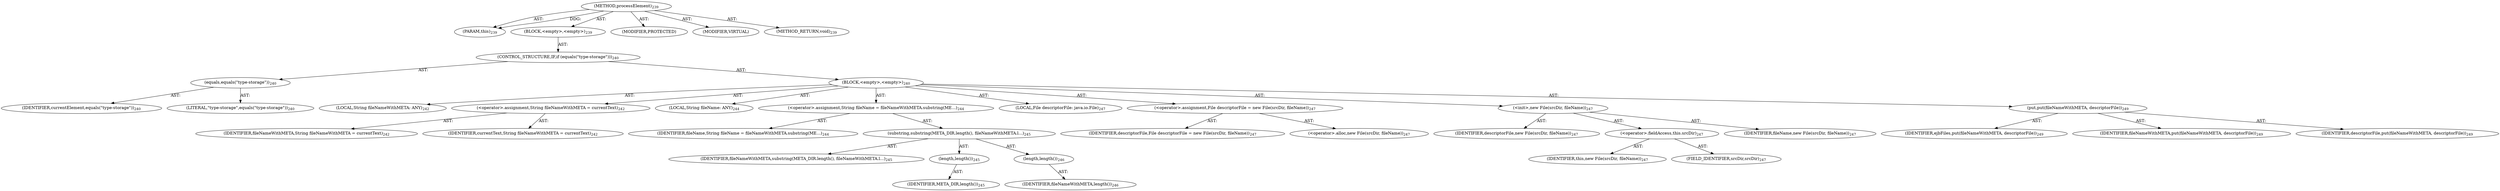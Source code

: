 digraph "processElement" {  
"111669149722" [label = <(METHOD,processElement)<SUB>239</SUB>> ]
"115964117046" [label = <(PARAM,this)<SUB>239</SUB>> ]
"25769803845" [label = <(BLOCK,&lt;empty&gt;,&lt;empty&gt;)<SUB>239</SUB>> ]
"47244640287" [label = <(CONTROL_STRUCTURE,IF,if (equals(&quot;type-storage&quot;)))<SUB>240</SUB>> ]
"30064771489" [label = <(equals,equals(&quot;type-storage&quot;))<SUB>240</SUB>> ]
"68719477062" [label = <(IDENTIFIER,currentElement,equals(&quot;type-storage&quot;))<SUB>240</SUB>> ]
"90194313301" [label = <(LITERAL,&quot;type-storage&quot;,equals(&quot;type-storage&quot;))<SUB>240</SUB>> ]
"25769803846" [label = <(BLOCK,&lt;empty&gt;,&lt;empty&gt;)<SUB>240</SUB>> ]
"94489280558" [label = <(LOCAL,String fileNameWithMETA: ANY)<SUB>242</SUB>> ]
"30064771490" [label = <(&lt;operator&gt;.assignment,String fileNameWithMETA = currentText)<SUB>242</SUB>> ]
"68719477063" [label = <(IDENTIFIER,fileNameWithMETA,String fileNameWithMETA = currentText)<SUB>242</SUB>> ]
"68719477064" [label = <(IDENTIFIER,currentText,String fileNameWithMETA = currentText)<SUB>242</SUB>> ]
"94489280559" [label = <(LOCAL,String fileName: ANY)<SUB>244</SUB>> ]
"30064771491" [label = <(&lt;operator&gt;.assignment,String fileName = fileNameWithMETA.substring(ME...)<SUB>244</SUB>> ]
"68719477065" [label = <(IDENTIFIER,fileName,String fileName = fileNameWithMETA.substring(ME...)<SUB>244</SUB>> ]
"30064771492" [label = <(substring,substring(META_DIR.length(), fileNameWithMETA.l...)<SUB>245</SUB>> ]
"68719477066" [label = <(IDENTIFIER,fileNameWithMETA,substring(META_DIR.length(), fileNameWithMETA.l...)<SUB>245</SUB>> ]
"30064771493" [label = <(length,length())<SUB>245</SUB>> ]
"68719477067" [label = <(IDENTIFIER,META_DIR,length())<SUB>245</SUB>> ]
"30064771494" [label = <(length,length())<SUB>246</SUB>> ]
"68719477068" [label = <(IDENTIFIER,fileNameWithMETA,length())<SUB>246</SUB>> ]
"94489280560" [label = <(LOCAL,File descriptorFile: java.io.File)<SUB>247</SUB>> ]
"30064771495" [label = <(&lt;operator&gt;.assignment,File descriptorFile = new File(srcDir, fileName))<SUB>247</SUB>> ]
"68719477069" [label = <(IDENTIFIER,descriptorFile,File descriptorFile = new File(srcDir, fileName))<SUB>247</SUB>> ]
"30064771496" [label = <(&lt;operator&gt;.alloc,new File(srcDir, fileName))<SUB>247</SUB>> ]
"30064771497" [label = <(&lt;init&gt;,new File(srcDir, fileName))<SUB>247</SUB>> ]
"68719477070" [label = <(IDENTIFIER,descriptorFile,new File(srcDir, fileName))<SUB>247</SUB>> ]
"30064771498" [label = <(&lt;operator&gt;.fieldAccess,this.srcDir)<SUB>247</SUB>> ]
"68719477071" [label = <(IDENTIFIER,this,new File(srcDir, fileName))<SUB>247</SUB>> ]
"55834574930" [label = <(FIELD_IDENTIFIER,srcDir,srcDir)<SUB>247</SUB>> ]
"68719477072" [label = <(IDENTIFIER,fileName,new File(srcDir, fileName))<SUB>247</SUB>> ]
"30064771499" [label = <(put,put(fileNameWithMETA, descriptorFile))<SUB>249</SUB>> ]
"68719477073" [label = <(IDENTIFIER,ejbFiles,put(fileNameWithMETA, descriptorFile))<SUB>249</SUB>> ]
"68719477074" [label = <(IDENTIFIER,fileNameWithMETA,put(fileNameWithMETA, descriptorFile))<SUB>249</SUB>> ]
"68719477075" [label = <(IDENTIFIER,descriptorFile,put(fileNameWithMETA, descriptorFile))<SUB>249</SUB>> ]
"133143986251" [label = <(MODIFIER,PROTECTED)> ]
"133143986252" [label = <(MODIFIER,VIRTUAL)> ]
"128849018906" [label = <(METHOD_RETURN,void)<SUB>239</SUB>> ]
  "111669149722" -> "115964117046"  [ label = "AST: "] 
  "111669149722" -> "25769803845"  [ label = "AST: "] 
  "111669149722" -> "133143986251"  [ label = "AST: "] 
  "111669149722" -> "133143986252"  [ label = "AST: "] 
  "111669149722" -> "128849018906"  [ label = "AST: "] 
  "25769803845" -> "47244640287"  [ label = "AST: "] 
  "47244640287" -> "30064771489"  [ label = "AST: "] 
  "47244640287" -> "25769803846"  [ label = "AST: "] 
  "30064771489" -> "68719477062"  [ label = "AST: "] 
  "30064771489" -> "90194313301"  [ label = "AST: "] 
  "25769803846" -> "94489280558"  [ label = "AST: "] 
  "25769803846" -> "30064771490"  [ label = "AST: "] 
  "25769803846" -> "94489280559"  [ label = "AST: "] 
  "25769803846" -> "30064771491"  [ label = "AST: "] 
  "25769803846" -> "94489280560"  [ label = "AST: "] 
  "25769803846" -> "30064771495"  [ label = "AST: "] 
  "25769803846" -> "30064771497"  [ label = "AST: "] 
  "25769803846" -> "30064771499"  [ label = "AST: "] 
  "30064771490" -> "68719477063"  [ label = "AST: "] 
  "30064771490" -> "68719477064"  [ label = "AST: "] 
  "30064771491" -> "68719477065"  [ label = "AST: "] 
  "30064771491" -> "30064771492"  [ label = "AST: "] 
  "30064771492" -> "68719477066"  [ label = "AST: "] 
  "30064771492" -> "30064771493"  [ label = "AST: "] 
  "30064771492" -> "30064771494"  [ label = "AST: "] 
  "30064771493" -> "68719477067"  [ label = "AST: "] 
  "30064771494" -> "68719477068"  [ label = "AST: "] 
  "30064771495" -> "68719477069"  [ label = "AST: "] 
  "30064771495" -> "30064771496"  [ label = "AST: "] 
  "30064771497" -> "68719477070"  [ label = "AST: "] 
  "30064771497" -> "30064771498"  [ label = "AST: "] 
  "30064771497" -> "68719477072"  [ label = "AST: "] 
  "30064771498" -> "68719477071"  [ label = "AST: "] 
  "30064771498" -> "55834574930"  [ label = "AST: "] 
  "30064771499" -> "68719477073"  [ label = "AST: "] 
  "30064771499" -> "68719477074"  [ label = "AST: "] 
  "30064771499" -> "68719477075"  [ label = "AST: "] 
  "111669149722" -> "115964117046"  [ label = "DDG: "] 
}
